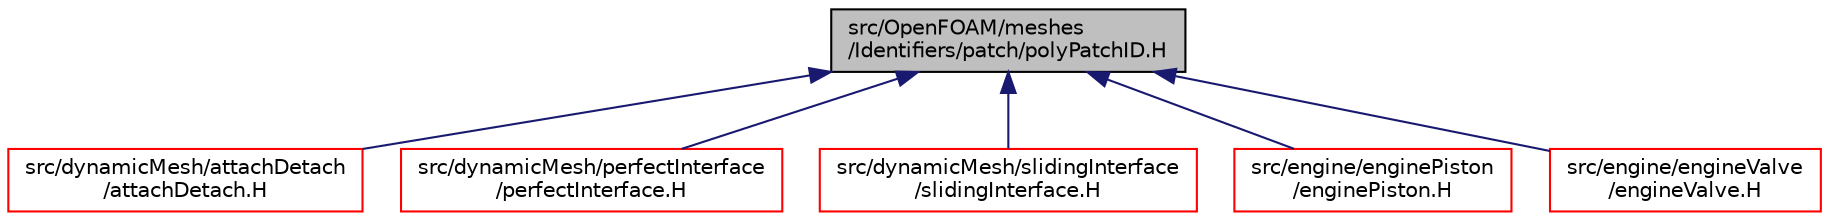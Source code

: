 digraph "src/OpenFOAM/meshes/Identifiers/patch/polyPatchID.H"
{
  bgcolor="transparent";
  edge [fontname="Helvetica",fontsize="10",labelfontname="Helvetica",labelfontsize="10"];
  node [fontname="Helvetica",fontsize="10",shape=record];
  Node1 [label="src/OpenFOAM/meshes\l/Identifiers/patch/polyPatchID.H",height=0.2,width=0.4,color="black", fillcolor="grey75", style="filled", fontcolor="black"];
  Node1 -> Node2 [dir="back",color="midnightblue",fontsize="10",style="solid",fontname="Helvetica"];
  Node2 [label="src/dynamicMesh/attachDetach\l/attachDetach.H",height=0.2,width=0.4,color="red",URL="$a04760.html"];
  Node1 -> Node3 [dir="back",color="midnightblue",fontsize="10",style="solid",fontname="Helvetica"];
  Node3 [label="src/dynamicMesh/perfectInterface\l/perfectInterface.H",height=0.2,width=0.4,color="red",URL="$a04850.html"];
  Node1 -> Node4 [dir="back",color="midnightblue",fontsize="10",style="solid",fontname="Helvetica"];
  Node4 [label="src/dynamicMesh/slidingInterface\l/slidingInterface.H",height=0.2,width=0.4,color="red",URL="$a04931.html"];
  Node1 -> Node5 [dir="back",color="midnightblue",fontsize="10",style="solid",fontname="Helvetica"];
  Node5 [label="src/engine/enginePiston\l/enginePiston.H",height=0.2,width=0.4,color="red",URL="$a04984.html"];
  Node1 -> Node6 [dir="back",color="midnightblue",fontsize="10",style="solid",fontname="Helvetica"];
  Node6 [label="src/engine/engineValve\l/engineValve.H",height=0.2,width=0.4,color="red",URL="$a04988.html"];
}
